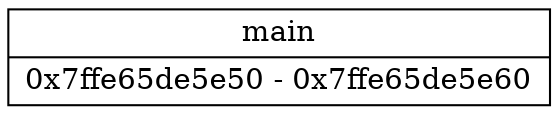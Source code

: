 digraph "Memory Dump" {
	node [shape=record]
	rankdir=LR
	"0x7ffe65de5e50" [label="main|0x7ffe65de5e50 - 0x7ffe65de5e60"]
}